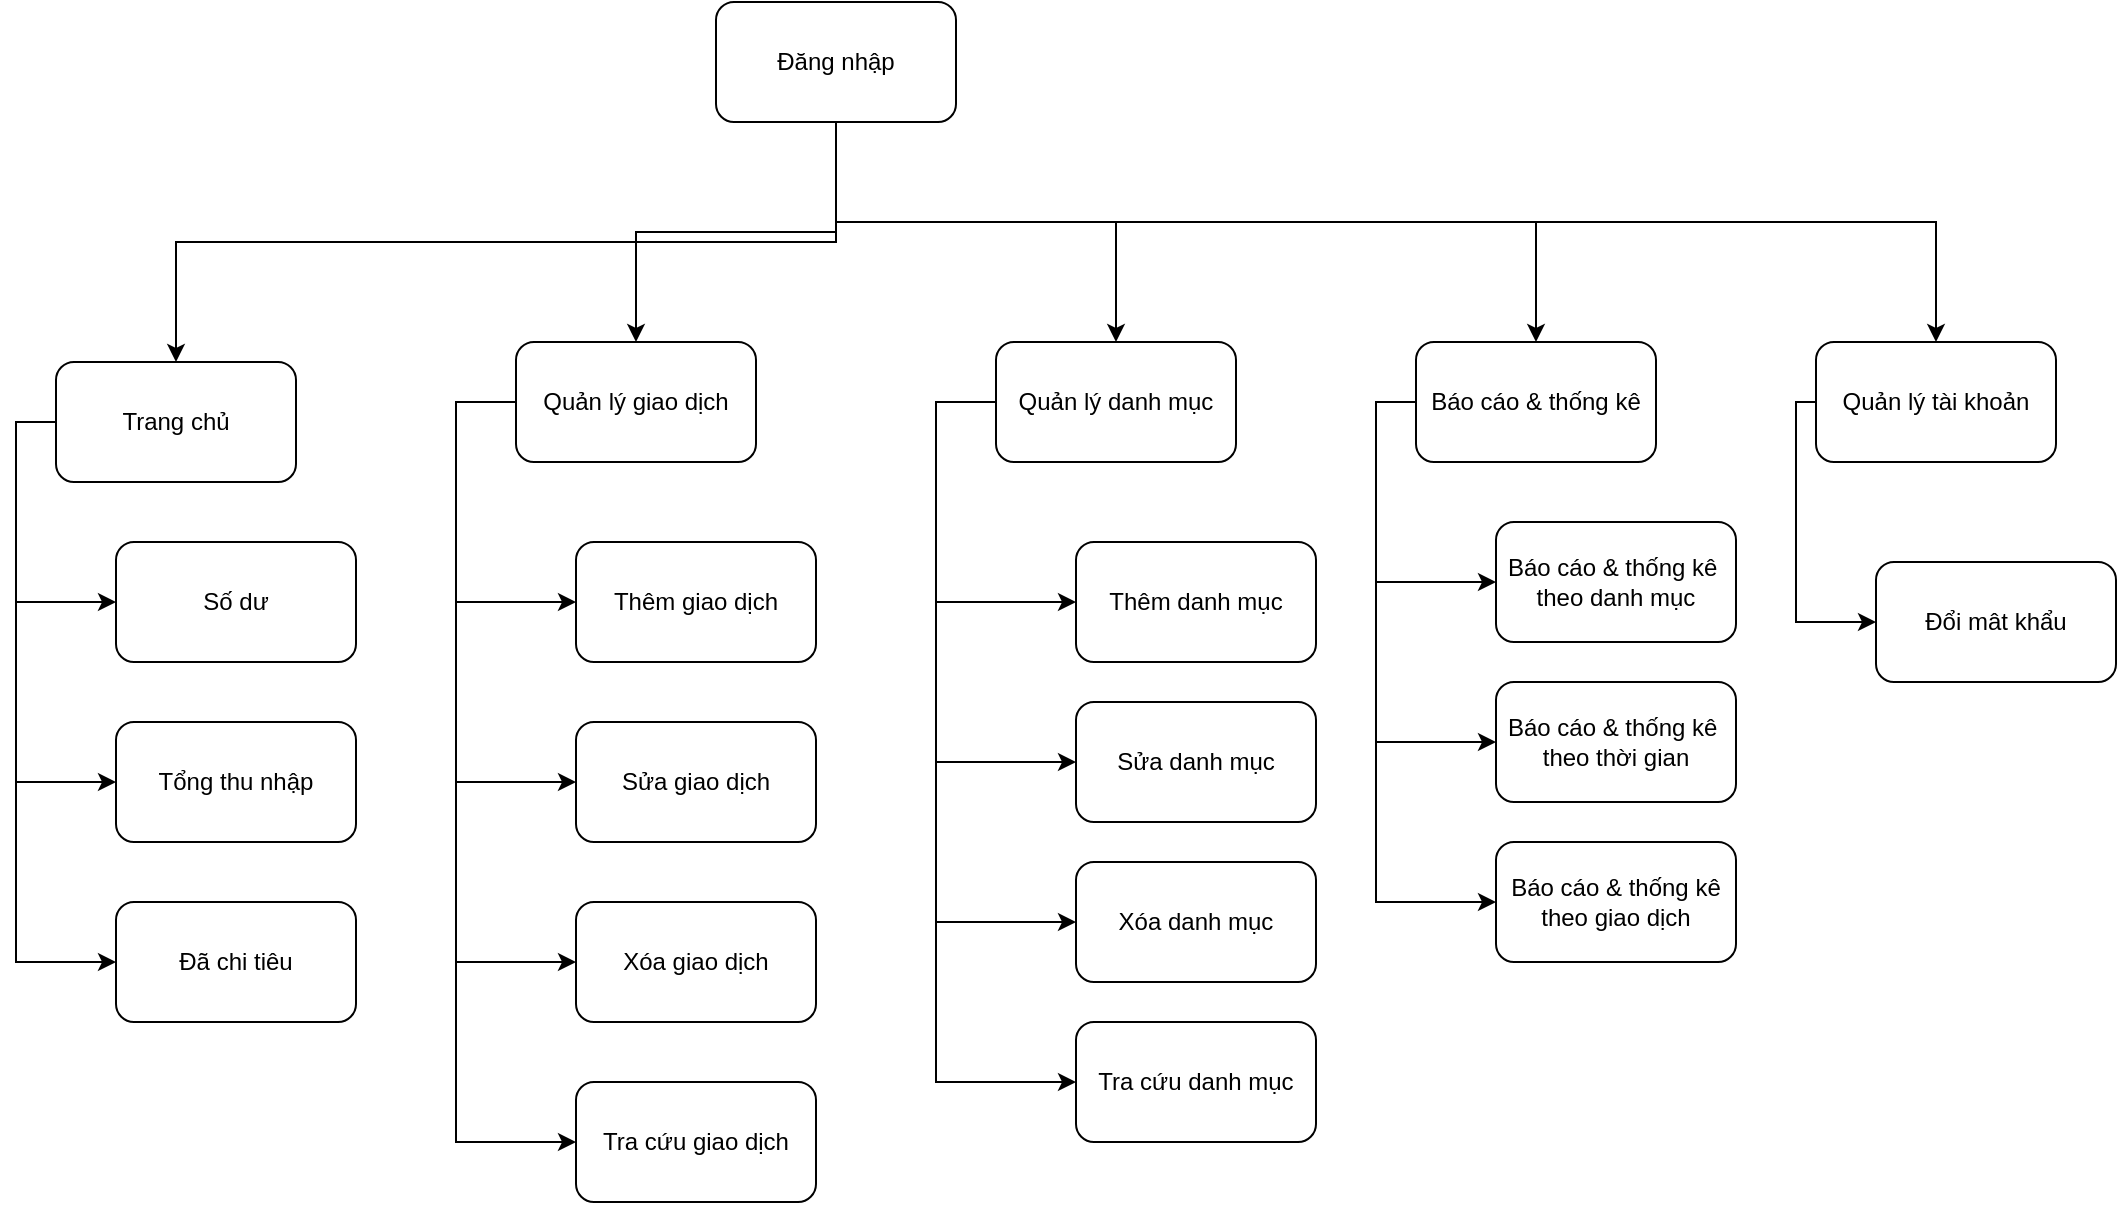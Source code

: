 <mxfile version="26.2.3">
  <diagram name="Page-1" id="CO2IsSB1Vs_7gXEJfWVv">
    <mxGraphModel dx="1590" dy="694" grid="1" gridSize="10" guides="1" tooltips="1" connect="1" arrows="1" fold="1" page="1" pageScale="1" pageWidth="850" pageHeight="1100" math="0" shadow="0">
      <root>
        <mxCell id="0" />
        <mxCell id="1" parent="0" />
        <mxCell id="8d1YXM327n86d5bFr1x5-23" style="edgeStyle=orthogonalEdgeStyle;rounded=0;orthogonalLoop=1;jettySize=auto;html=1;" edge="1" parent="1" source="8d1YXM327n86d5bFr1x5-1" target="8d1YXM327n86d5bFr1x5-2">
          <mxGeometry relative="1" as="geometry" />
        </mxCell>
        <mxCell id="8d1YXM327n86d5bFr1x5-24" style="edgeStyle=orthogonalEdgeStyle;rounded=0;orthogonalLoop=1;jettySize=auto;html=1;" edge="1" parent="1" source="8d1YXM327n86d5bFr1x5-1" target="8d1YXM327n86d5bFr1x5-3">
          <mxGeometry relative="1" as="geometry">
            <Array as="points">
              <mxPoint x="600" y="210" />
              <mxPoint x="740" y="210" />
            </Array>
          </mxGeometry>
        </mxCell>
        <mxCell id="8d1YXM327n86d5bFr1x5-25" style="edgeStyle=orthogonalEdgeStyle;rounded=0;orthogonalLoop=1;jettySize=auto;html=1;" edge="1" parent="1" source="8d1YXM327n86d5bFr1x5-1" target="8d1YXM327n86d5bFr1x5-4">
          <mxGeometry relative="1" as="geometry">
            <Array as="points">
              <mxPoint x="600" y="210" />
              <mxPoint x="950" y="210" />
            </Array>
          </mxGeometry>
        </mxCell>
        <mxCell id="8d1YXM327n86d5bFr1x5-26" style="edgeStyle=orthogonalEdgeStyle;rounded=0;orthogonalLoop=1;jettySize=auto;html=1;" edge="1" parent="1" source="8d1YXM327n86d5bFr1x5-1" target="8d1YXM327n86d5bFr1x5-5">
          <mxGeometry relative="1" as="geometry">
            <Array as="points">
              <mxPoint x="600" y="210" />
              <mxPoint x="1150" y="210" />
            </Array>
          </mxGeometry>
        </mxCell>
        <mxCell id="8d1YXM327n86d5bFr1x5-1" value="Đăng nhập" style="rounded=1;whiteSpace=wrap;html=1;" vertex="1" parent="1">
          <mxGeometry x="540" y="100" width="120" height="60" as="geometry" />
        </mxCell>
        <mxCell id="8d1YXM327n86d5bFr1x5-32" style="edgeStyle=orthogonalEdgeStyle;rounded=0;orthogonalLoop=1;jettySize=auto;html=1;" edge="1" parent="1" source="8d1YXM327n86d5bFr1x5-2" target="8d1YXM327n86d5bFr1x5-8">
          <mxGeometry relative="1" as="geometry">
            <Array as="points">
              <mxPoint x="410" y="300" />
              <mxPoint x="410" y="400" />
            </Array>
          </mxGeometry>
        </mxCell>
        <mxCell id="8d1YXM327n86d5bFr1x5-33" style="edgeStyle=orthogonalEdgeStyle;rounded=0;orthogonalLoop=1;jettySize=auto;html=1;" edge="1" parent="1" source="8d1YXM327n86d5bFr1x5-2" target="8d1YXM327n86d5bFr1x5-7">
          <mxGeometry relative="1" as="geometry">
            <Array as="points">
              <mxPoint x="410" y="300" />
              <mxPoint x="410" y="490" />
            </Array>
          </mxGeometry>
        </mxCell>
        <mxCell id="8d1YXM327n86d5bFr1x5-35" style="edgeStyle=orthogonalEdgeStyle;rounded=0;orthogonalLoop=1;jettySize=auto;html=1;" edge="1" parent="1" source="8d1YXM327n86d5bFr1x5-2" target="8d1YXM327n86d5bFr1x5-13">
          <mxGeometry relative="1" as="geometry">
            <Array as="points">
              <mxPoint x="410" y="300" />
              <mxPoint x="410" y="580" />
            </Array>
          </mxGeometry>
        </mxCell>
        <mxCell id="8d1YXM327n86d5bFr1x5-36" style="edgeStyle=orthogonalEdgeStyle;rounded=0;orthogonalLoop=1;jettySize=auto;html=1;" edge="1" parent="1" source="8d1YXM327n86d5bFr1x5-2" target="8d1YXM327n86d5bFr1x5-14">
          <mxGeometry relative="1" as="geometry">
            <Array as="points">
              <mxPoint x="410" y="300" />
              <mxPoint x="410" y="670" />
            </Array>
          </mxGeometry>
        </mxCell>
        <mxCell id="8d1YXM327n86d5bFr1x5-2" value="Quản lý giao dịch" style="rounded=1;whiteSpace=wrap;html=1;" vertex="1" parent="1">
          <mxGeometry x="440" y="270" width="120" height="60" as="geometry" />
        </mxCell>
        <mxCell id="8d1YXM327n86d5bFr1x5-38" style="edgeStyle=orthogonalEdgeStyle;rounded=0;orthogonalLoop=1;jettySize=auto;html=1;" edge="1" parent="1" source="8d1YXM327n86d5bFr1x5-3" target="8d1YXM327n86d5bFr1x5-16">
          <mxGeometry relative="1" as="geometry">
            <mxPoint x="660" y="370" as="targetPoint" />
            <Array as="points">
              <mxPoint x="650" y="300" />
              <mxPoint x="650" y="400" />
            </Array>
          </mxGeometry>
        </mxCell>
        <mxCell id="8d1YXM327n86d5bFr1x5-39" style="edgeStyle=orthogonalEdgeStyle;rounded=0;orthogonalLoop=1;jettySize=auto;html=1;" edge="1" parent="1" source="8d1YXM327n86d5bFr1x5-3" target="8d1YXM327n86d5bFr1x5-15">
          <mxGeometry relative="1" as="geometry">
            <Array as="points">
              <mxPoint x="650" y="300" />
              <mxPoint x="650" y="480" />
            </Array>
          </mxGeometry>
        </mxCell>
        <mxCell id="8d1YXM327n86d5bFr1x5-40" style="edgeStyle=orthogonalEdgeStyle;rounded=0;orthogonalLoop=1;jettySize=auto;html=1;" edge="1" parent="1" source="8d1YXM327n86d5bFr1x5-3" target="8d1YXM327n86d5bFr1x5-17">
          <mxGeometry relative="1" as="geometry">
            <Array as="points">
              <mxPoint x="650" y="300" />
              <mxPoint x="650" y="560" />
            </Array>
          </mxGeometry>
        </mxCell>
        <mxCell id="8d1YXM327n86d5bFr1x5-41" style="edgeStyle=orthogonalEdgeStyle;rounded=0;orthogonalLoop=1;jettySize=auto;html=1;" edge="1" parent="1" source="8d1YXM327n86d5bFr1x5-3" target="8d1YXM327n86d5bFr1x5-18">
          <mxGeometry relative="1" as="geometry">
            <Array as="points">
              <mxPoint x="650" y="300" />
              <mxPoint x="650" y="640" />
            </Array>
          </mxGeometry>
        </mxCell>
        <mxCell id="8d1YXM327n86d5bFr1x5-3" value="Quản lý danh mục" style="rounded=1;whiteSpace=wrap;html=1;" vertex="1" parent="1">
          <mxGeometry x="680" y="270" width="120" height="60" as="geometry" />
        </mxCell>
        <mxCell id="8d1YXM327n86d5bFr1x5-42" style="edgeStyle=orthogonalEdgeStyle;rounded=0;orthogonalLoop=1;jettySize=auto;html=1;" edge="1" parent="1" source="8d1YXM327n86d5bFr1x5-4" target="8d1YXM327n86d5bFr1x5-20">
          <mxGeometry relative="1" as="geometry">
            <Array as="points">
              <mxPoint x="870" y="300" />
              <mxPoint x="870" y="390" />
            </Array>
          </mxGeometry>
        </mxCell>
        <mxCell id="8d1YXM327n86d5bFr1x5-43" style="edgeStyle=orthogonalEdgeStyle;rounded=0;orthogonalLoop=1;jettySize=auto;html=1;" edge="1" parent="1" source="8d1YXM327n86d5bFr1x5-4" target="8d1YXM327n86d5bFr1x5-19">
          <mxGeometry relative="1" as="geometry">
            <Array as="points">
              <mxPoint x="870" y="300" />
              <mxPoint x="870" y="470" />
            </Array>
          </mxGeometry>
        </mxCell>
        <mxCell id="8d1YXM327n86d5bFr1x5-44" style="edgeStyle=orthogonalEdgeStyle;rounded=0;orthogonalLoop=1;jettySize=auto;html=1;" edge="1" parent="1" source="8d1YXM327n86d5bFr1x5-4" target="8d1YXM327n86d5bFr1x5-21">
          <mxGeometry relative="1" as="geometry">
            <Array as="points">
              <mxPoint x="870" y="300" />
              <mxPoint x="870" y="550" />
            </Array>
          </mxGeometry>
        </mxCell>
        <mxCell id="8d1YXM327n86d5bFr1x5-4" value="Báo cáo &amp;amp; thống kê" style="rounded=1;whiteSpace=wrap;html=1;" vertex="1" parent="1">
          <mxGeometry x="890" y="270" width="120" height="60" as="geometry" />
        </mxCell>
        <mxCell id="8d1YXM327n86d5bFr1x5-45" style="edgeStyle=orthogonalEdgeStyle;rounded=0;orthogonalLoop=1;jettySize=auto;html=1;" edge="1" parent="1" source="8d1YXM327n86d5bFr1x5-5" target="8d1YXM327n86d5bFr1x5-22">
          <mxGeometry relative="1" as="geometry">
            <Array as="points">
              <mxPoint x="1080" y="300" />
              <mxPoint x="1080" y="410" />
            </Array>
          </mxGeometry>
        </mxCell>
        <mxCell id="8d1YXM327n86d5bFr1x5-5" value="Quản lý tài khoản" style="rounded=1;whiteSpace=wrap;html=1;" vertex="1" parent="1">
          <mxGeometry x="1090" y="270" width="120" height="60" as="geometry" />
        </mxCell>
        <mxCell id="8d1YXM327n86d5bFr1x5-29" style="edgeStyle=orthogonalEdgeStyle;rounded=0;orthogonalLoop=1;jettySize=auto;html=1;" edge="1" parent="1" source="8d1YXM327n86d5bFr1x5-6" target="8d1YXM327n86d5bFr1x5-9">
          <mxGeometry relative="1" as="geometry">
            <Array as="points">
              <mxPoint x="190" y="310" />
              <mxPoint x="190" y="400" />
            </Array>
          </mxGeometry>
        </mxCell>
        <mxCell id="8d1YXM327n86d5bFr1x5-30" style="edgeStyle=orthogonalEdgeStyle;rounded=0;orthogonalLoop=1;jettySize=auto;html=1;" edge="1" parent="1" source="8d1YXM327n86d5bFr1x5-6" target="8d1YXM327n86d5bFr1x5-10">
          <mxGeometry relative="1" as="geometry">
            <Array as="points">
              <mxPoint x="190" y="310" />
              <mxPoint x="190" y="490" />
            </Array>
          </mxGeometry>
        </mxCell>
        <mxCell id="8d1YXM327n86d5bFr1x5-6" value="Trang chủ" style="rounded=1;whiteSpace=wrap;html=1;" vertex="1" parent="1">
          <mxGeometry x="210" y="280" width="120" height="60" as="geometry" />
        </mxCell>
        <mxCell id="8d1YXM327n86d5bFr1x5-7" value="Sửa giao dịch" style="rounded=1;whiteSpace=wrap;html=1;" vertex="1" parent="1">
          <mxGeometry x="470" y="460" width="120" height="60" as="geometry" />
        </mxCell>
        <mxCell id="8d1YXM327n86d5bFr1x5-8" value="Thêm giao dịch" style="rounded=1;whiteSpace=wrap;html=1;" vertex="1" parent="1">
          <mxGeometry x="470" y="370" width="120" height="60" as="geometry" />
        </mxCell>
        <mxCell id="8d1YXM327n86d5bFr1x5-9" value="Số dư" style="rounded=1;whiteSpace=wrap;html=1;" vertex="1" parent="1">
          <mxGeometry x="240" y="370" width="120" height="60" as="geometry" />
        </mxCell>
        <mxCell id="8d1YXM327n86d5bFr1x5-10" value="Tổng thu nhập" style="rounded=1;whiteSpace=wrap;html=1;" vertex="1" parent="1">
          <mxGeometry x="240" y="460" width="120" height="60" as="geometry" />
        </mxCell>
        <mxCell id="8d1YXM327n86d5bFr1x5-11" value="Đã chi tiêu" style="rounded=1;whiteSpace=wrap;html=1;" vertex="1" parent="1">
          <mxGeometry x="240" y="550" width="120" height="60" as="geometry" />
        </mxCell>
        <mxCell id="8d1YXM327n86d5bFr1x5-13" value="Xóa giao dịch" style="rounded=1;whiteSpace=wrap;html=1;" vertex="1" parent="1">
          <mxGeometry x="470" y="550" width="120" height="60" as="geometry" />
        </mxCell>
        <mxCell id="8d1YXM327n86d5bFr1x5-14" value="Tra cứu giao dịch" style="rounded=1;whiteSpace=wrap;html=1;" vertex="1" parent="1">
          <mxGeometry x="470" y="640" width="120" height="60" as="geometry" />
        </mxCell>
        <mxCell id="8d1YXM327n86d5bFr1x5-15" value="Sửa danh mục" style="rounded=1;whiteSpace=wrap;html=1;" vertex="1" parent="1">
          <mxGeometry x="720" y="450" width="120" height="60" as="geometry" />
        </mxCell>
        <mxCell id="8d1YXM327n86d5bFr1x5-16" value="Thêm danh mục" style="rounded=1;whiteSpace=wrap;html=1;" vertex="1" parent="1">
          <mxGeometry x="720" y="370" width="120" height="60" as="geometry" />
        </mxCell>
        <mxCell id="8d1YXM327n86d5bFr1x5-17" value="Xóa danh mục" style="rounded=1;whiteSpace=wrap;html=1;" vertex="1" parent="1">
          <mxGeometry x="720" y="530" width="120" height="60" as="geometry" />
        </mxCell>
        <mxCell id="8d1YXM327n86d5bFr1x5-18" value="Tra cứu danh mục" style="rounded=1;whiteSpace=wrap;html=1;" vertex="1" parent="1">
          <mxGeometry x="720" y="610" width="120" height="60" as="geometry" />
        </mxCell>
        <mxCell id="8d1YXM327n86d5bFr1x5-19" value="Báo cáo &amp;amp; thống kê&amp;nbsp;&lt;br&gt;theo thời gian" style="rounded=1;whiteSpace=wrap;html=1;" vertex="1" parent="1">
          <mxGeometry x="930" y="440" width="120" height="60" as="geometry" />
        </mxCell>
        <mxCell id="8d1YXM327n86d5bFr1x5-20" value="Báo cáo &amp;amp; thống kê&amp;nbsp;&lt;br&gt;theo danh mục" style="rounded=1;whiteSpace=wrap;html=1;" vertex="1" parent="1">
          <mxGeometry x="930" y="360" width="120" height="60" as="geometry" />
        </mxCell>
        <mxCell id="8d1YXM327n86d5bFr1x5-21" value="Báo cáo &amp;amp; thống kê&lt;br&gt;theo giao dịch" style="rounded=1;whiteSpace=wrap;html=1;" vertex="1" parent="1">
          <mxGeometry x="930" y="520" width="120" height="60" as="geometry" />
        </mxCell>
        <mxCell id="8d1YXM327n86d5bFr1x5-22" value="Đổi mât khẩu" style="rounded=1;whiteSpace=wrap;html=1;" vertex="1" parent="1">
          <mxGeometry x="1120" y="380" width="120" height="60" as="geometry" />
        </mxCell>
        <mxCell id="8d1YXM327n86d5bFr1x5-27" style="edgeStyle=orthogonalEdgeStyle;rounded=0;orthogonalLoop=1;jettySize=auto;html=1;" edge="1" parent="1" source="8d1YXM327n86d5bFr1x5-1" target="8d1YXM327n86d5bFr1x5-6">
          <mxGeometry relative="1" as="geometry">
            <mxPoint x="610" y="170" as="sourcePoint" />
            <mxPoint x="510" y="280" as="targetPoint" />
            <Array as="points">
              <mxPoint x="600" y="220" />
              <mxPoint x="270" y="220" />
            </Array>
          </mxGeometry>
        </mxCell>
        <mxCell id="8d1YXM327n86d5bFr1x5-31" style="edgeStyle=orthogonalEdgeStyle;rounded=0;orthogonalLoop=1;jettySize=auto;html=1;" edge="1" parent="1" source="8d1YXM327n86d5bFr1x5-6" target="8d1YXM327n86d5bFr1x5-11">
          <mxGeometry relative="1" as="geometry">
            <mxPoint x="220" y="320" as="sourcePoint" />
            <mxPoint x="250" y="500" as="targetPoint" />
            <Array as="points">
              <mxPoint x="190" y="310" />
              <mxPoint x="190" y="580" />
            </Array>
          </mxGeometry>
        </mxCell>
      </root>
    </mxGraphModel>
  </diagram>
</mxfile>
